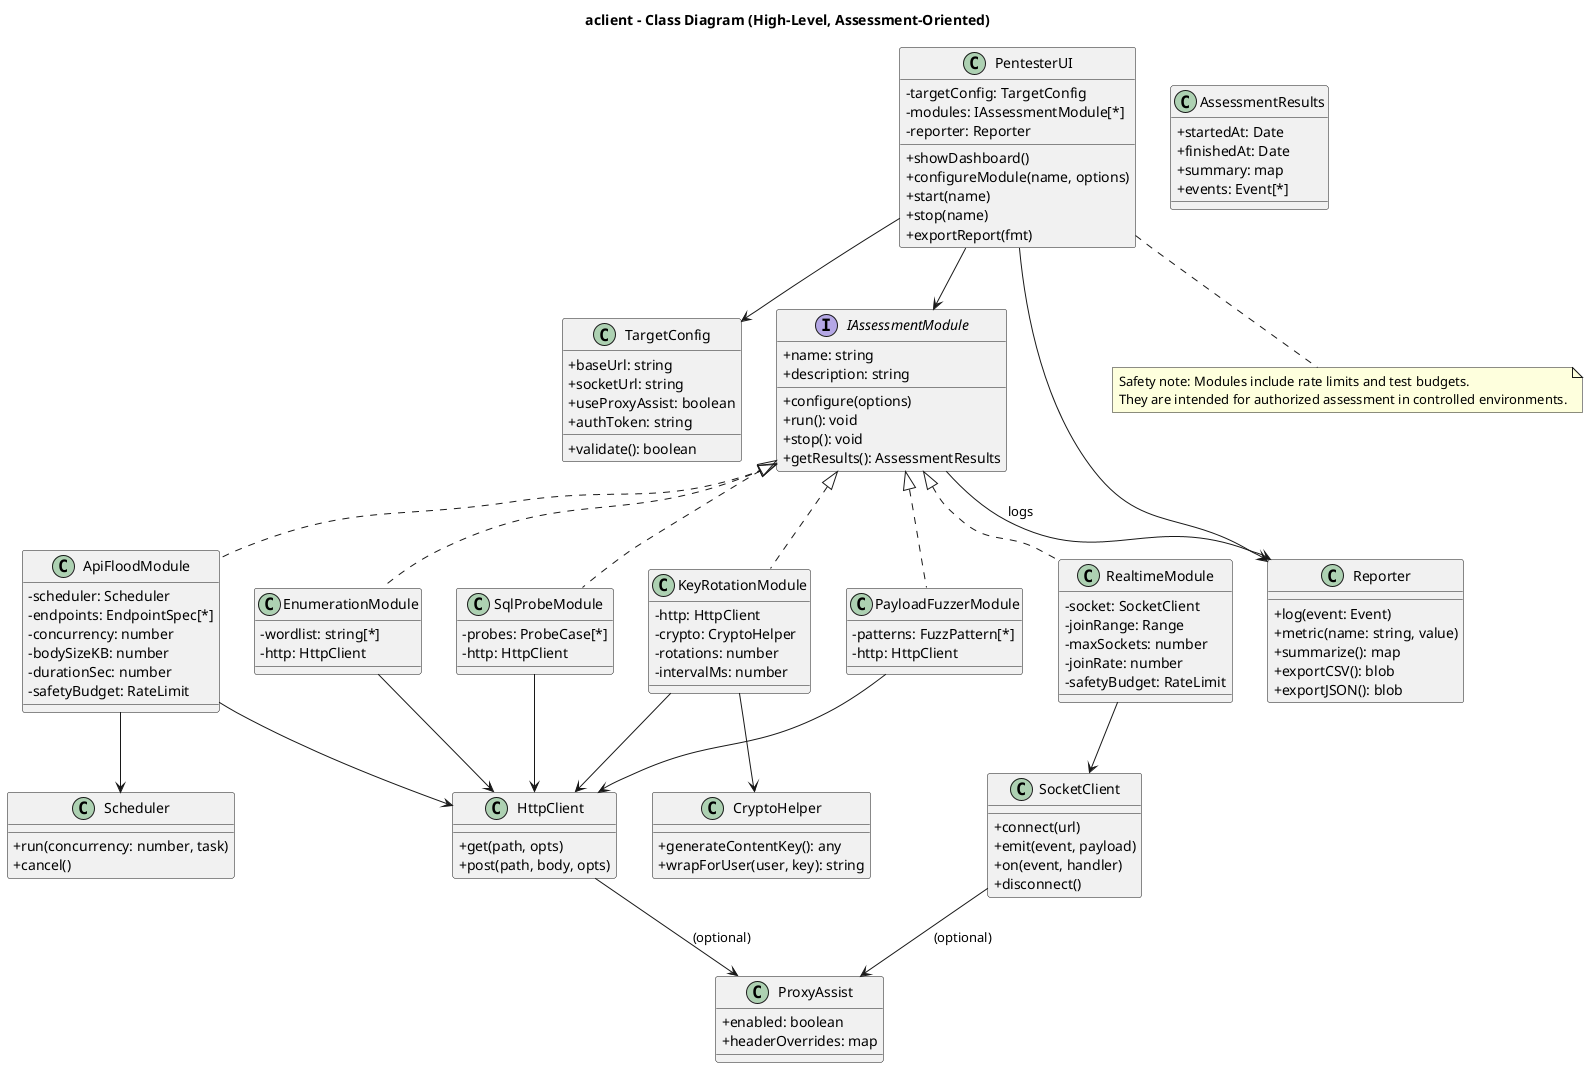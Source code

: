 @startuml aclient_class
title aclient – Class Diagram (High‑Level, Assessment‑Oriented)

skinparam classAttributeIconSize 0

class PentesterUI {
  - targetConfig: TargetConfig
  - modules: IAssessmentModule[*]
  - reporter: Reporter
  + showDashboard()
  + configureModule(name, options)
  + start(name)
  + stop(name)
  + exportReport(fmt)
}

class TargetConfig {
  + baseUrl: string
  + socketUrl: string
  + useProxyAssist: boolean
  + authToken: string
  + validate(): boolean
}

interface IAssessmentModule {
  + name: string
  + description: string
  + configure(options)
  + run(): void
  + stop(): void
  + getResults(): AssessmentResults
}

class AssessmentResults {
  + startedAt: Date
  + finishedAt: Date
  + summary: map
  + events: Event[*]
}

class RealtimeModule {
  - socket: SocketClient
  - joinRange: Range
  - maxSockets: number
  - joinRate: number
  - safetyBudget: RateLimit
}

class ApiFloodModule {
  - scheduler: Scheduler
  - endpoints: EndpointSpec[*]
  - concurrency: number
  - bodySizeKB: number
  - durationSec: number
  - safetyBudget: RateLimit
}

class SqlProbeModule {
  - probes: ProbeCase[*]
  - http: HttpClient
}

class PayloadFuzzerModule {
  - patterns: FuzzPattern[*]
  - http: HttpClient
}

class KeyRotationModule {
  - http: HttpClient
  - crypto: CryptoHelper
  - rotations: number
  - intervalMs: number
}

class EnumerationModule {
  - wordlist: string[*]
  - http: HttpClient
}

class Reporter {
  + log(event: Event)
  + metric(name: string, value)
  + summarize(): map
  + exportCSV(): blob
  + exportJSON(): blob
}

class Scheduler {
  + run(concurrency: number, task)
  + cancel()
}

class HttpClient {
  + get(path, opts)
  + post(path, body, opts)
}

class SocketClient {
  + connect(url)
  + emit(event, payload)
  + on(event, handler)
  + disconnect()
}

class ProxyAssist {
  + enabled: boolean
  + headerOverrides: map
}

class CryptoHelper {
  + generateContentKey(): any
  + wrapForUser(user, key): string
}

PentesterUI --> TargetConfig
PentesterUI --> Reporter
PentesterUI --> IAssessmentModule

IAssessmentModule <|.. RealtimeModule
IAssessmentModule <|.. ApiFloodModule
IAssessmentModule <|.. SqlProbeModule
IAssessmentModule <|.. PayloadFuzzerModule
IAssessmentModule <|.. KeyRotationModule
IAssessmentModule <|.. EnumerationModule

RealtimeModule --> SocketClient
ApiFloodModule --> Scheduler
ApiFloodModule --> HttpClient
SqlProbeModule --> HttpClient
PayloadFuzzerModule --> HttpClient
KeyRotationModule --> HttpClient
KeyRotationModule --> CryptoHelper
EnumerationModule --> HttpClient

IAssessmentModule --> Reporter : logs
HttpClient --> ProxyAssist : (optional)
SocketClient --> ProxyAssist : (optional)

note as N1
 Safety note: Modules include rate limits and test budgets.
 They are intended for authorized assessment in controlled environments.
end note

PentesterUI .. N1

@enduml
